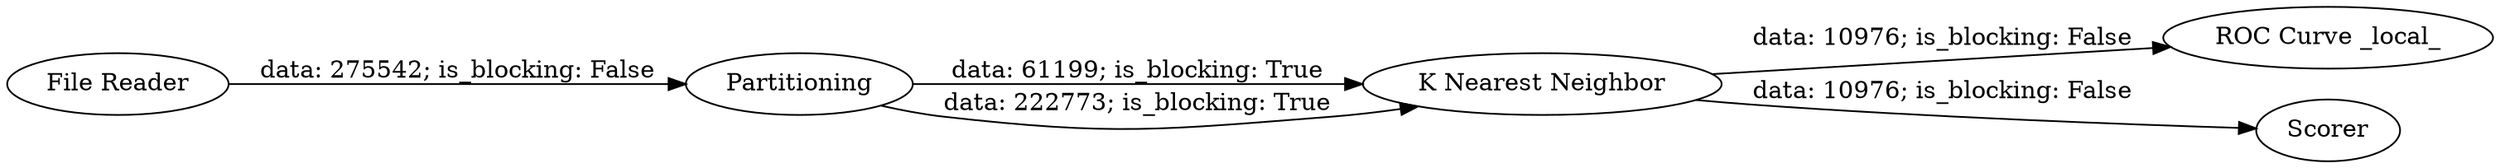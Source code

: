 digraph {
	"2200786535776627315_1" [label="File Reader"]
	"2200786535776627315_8" [label="ROC Curve _local_"]
	"2200786535776627315_2" [label=Partitioning]
	"2200786535776627315_24" [label="K Nearest Neighbor"]
	"2200786535776627315_29" [label=Scorer]
	"2200786535776627315_2" -> "2200786535776627315_24" [label="data: 61199; is_blocking: True"]
	"2200786535776627315_24" -> "2200786535776627315_8" [label="data: 10976; is_blocking: False"]
	"2200786535776627315_24" -> "2200786535776627315_29" [label="data: 10976; is_blocking: False"]
	"2200786535776627315_1" -> "2200786535776627315_2" [label="data: 275542; is_blocking: False"]
	"2200786535776627315_2" -> "2200786535776627315_24" [label="data: 222773; is_blocking: True"]
	rankdir=LR
}
